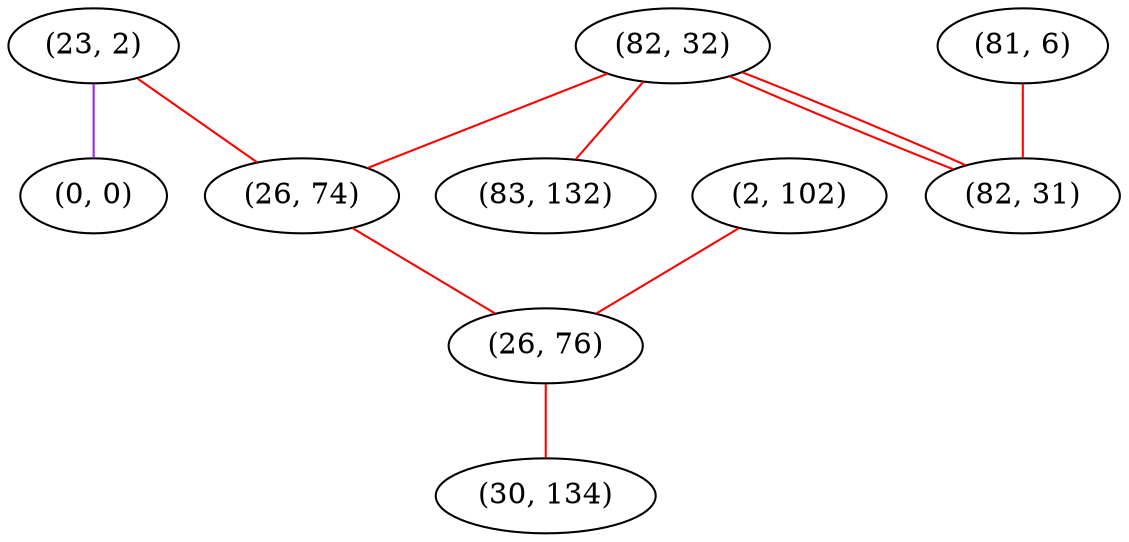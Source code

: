 graph "" {
"(82, 32)";
"(2, 102)";
"(81, 6)";
"(83, 132)";
"(23, 2)";
"(0, 0)";
"(26, 74)";
"(82, 31)";
"(26, 76)";
"(30, 134)";
"(82, 32)" -- "(82, 31)"  [color=red, key=0, weight=1];
"(82, 32)" -- "(82, 31)"  [color=red, key=1, weight=1];
"(82, 32)" -- "(83, 132)"  [color=red, key=0, weight=1];
"(82, 32)" -- "(26, 74)"  [color=red, key=0, weight=1];
"(2, 102)" -- "(26, 76)"  [color=red, key=0, weight=1];
"(81, 6)" -- "(82, 31)"  [color=red, key=0, weight=1];
"(23, 2)" -- "(0, 0)"  [color=purple, key=0, weight=4];
"(23, 2)" -- "(26, 74)"  [color=red, key=0, weight=1];
"(26, 74)" -- "(26, 76)"  [color=red, key=0, weight=1];
"(26, 76)" -- "(30, 134)"  [color=red, key=0, weight=1];
}
